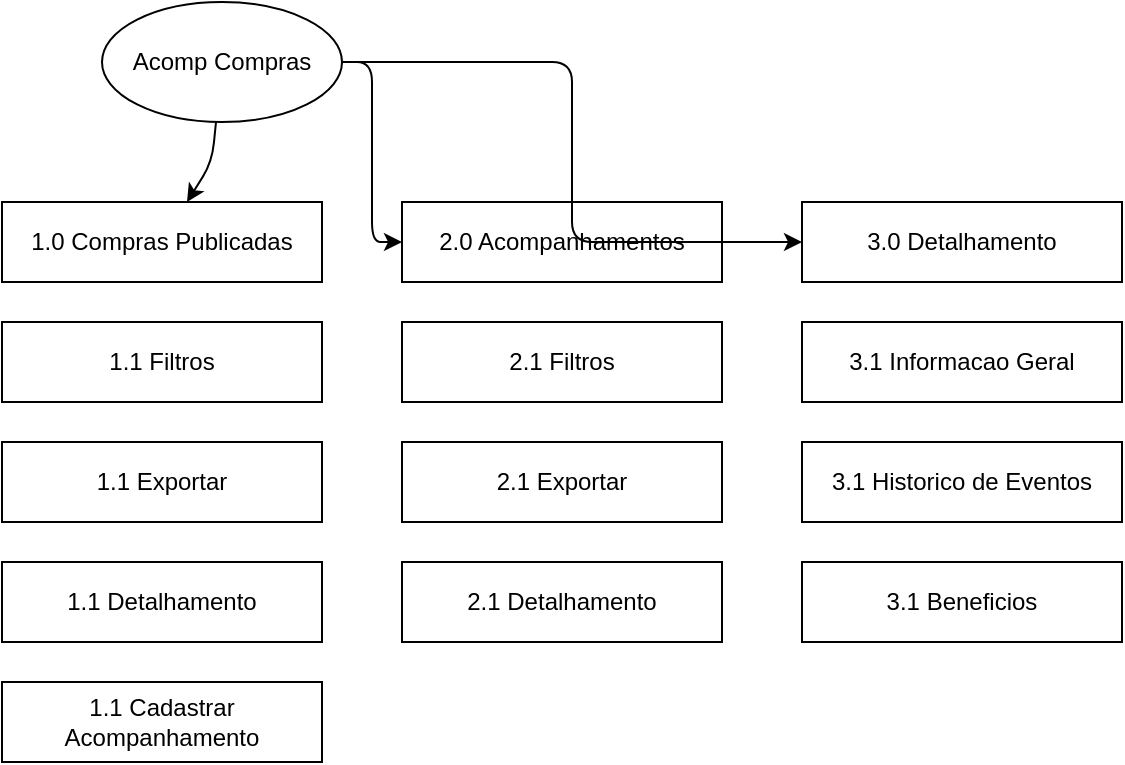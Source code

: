 <mxfile version="24.5.5" type="github">
  <diagram name="Acomp Compras" id="jbvwtO1sj83NuoAMBhrU">
    <mxGraphModel dx="1434" dy="756" grid="1" gridSize="10" guides="1" tooltips="1" connect="1" arrows="1" fold="1" page="1" pageScale="1" pageWidth="827" pageHeight="1169" math="0" shadow="0">
      <root>
        <mxCell id="0" />
        <mxCell id="1" parent="0" />
        <mxCell id="CUN_fL8wx2eFcTkcVCGF-1" value="Acomp Compras" style="ellipse;whiteSpace=wrap;html=1;" vertex="1" parent="1">
          <mxGeometry x="200" y="100" width="120" height="60" as="geometry" />
        </mxCell>
        <mxCell id="CUN_fL8wx2eFcTkcVCGF-2" value="1.0 Compras Publicadas" style="rectangle;whiteSpace=wrap;html=1;" vertex="1" parent="1">
          <mxGeometry x="150" y="200" width="160" height="40" as="geometry" />
        </mxCell>
        <mxCell id="CUN_fL8wx2eFcTkcVCGF-3" value="2.0 Acompanhamentos" style="rectangle;whiteSpace=wrap;html=1;" vertex="1" parent="1">
          <mxGeometry x="350" y="200" width="160" height="40" as="geometry" />
        </mxCell>
        <mxCell id="CUN_fL8wx2eFcTkcVCGF-4" value="3.0 Detalhamento" style="rectangle;whiteSpace=wrap;html=1;" vertex="1" parent="1">
          <mxGeometry x="550" y="200" width="160" height="40" as="geometry" />
        </mxCell>
        <mxCell id="CUN_fL8wx2eFcTkcVCGF-5" value="1.1 Filtros" style="rectangle;whiteSpace=wrap;html=1;" vertex="1" parent="1">
          <mxGeometry x="150" y="260" width="160" height="40" as="geometry" />
        </mxCell>
        <mxCell id="CUN_fL8wx2eFcTkcVCGF-6" value="1.1 Exportar" style="rectangle;whiteSpace=wrap;html=1;" vertex="1" parent="1">
          <mxGeometry x="150" y="320" width="160" height="40" as="geometry" />
        </mxCell>
        <mxCell id="CUN_fL8wx2eFcTkcVCGF-7" value="1.1 Detalhamento" style="rectangle;whiteSpace=wrap;html=1;" vertex="1" parent="1">
          <mxGeometry x="150" y="380" width="160" height="40" as="geometry" />
        </mxCell>
        <mxCell id="CUN_fL8wx2eFcTkcVCGF-8" value="1.1 Cadastrar Acompanhamento" style="rectangle;whiteSpace=wrap;html=1;" vertex="1" parent="1">
          <mxGeometry x="150" y="440" width="160" height="40" as="geometry" />
        </mxCell>
        <mxCell id="CUN_fL8wx2eFcTkcVCGF-9" value="2.1 Filtros" style="rectangle;whiteSpace=wrap;html=1;" vertex="1" parent="1">
          <mxGeometry x="350" y="260" width="160" height="40" as="geometry" />
        </mxCell>
        <mxCell id="CUN_fL8wx2eFcTkcVCGF-10" value="2.1 Exportar" style="rectangle;whiteSpace=wrap;html=1;" vertex="1" parent="1">
          <mxGeometry x="350" y="320" width="160" height="40" as="geometry" />
        </mxCell>
        <mxCell id="CUN_fL8wx2eFcTkcVCGF-11" value="2.1 Detalhamento" style="rectangle;whiteSpace=wrap;html=1;" vertex="1" parent="1">
          <mxGeometry x="350" y="380" width="160" height="40" as="geometry" />
        </mxCell>
        <mxCell id="CUN_fL8wx2eFcTkcVCGF-12" value="3.1 Informacao Geral" style="rectangle;whiteSpace=wrap;html=1;" vertex="1" parent="1">
          <mxGeometry x="550" y="260" width="160" height="40" as="geometry" />
        </mxCell>
        <mxCell id="CUN_fL8wx2eFcTkcVCGF-13" value="3.1 Historico de Eventos" style="rectangle;whiteSpace=wrap;html=1;" vertex="1" parent="1">
          <mxGeometry x="550" y="320" width="160" height="40" as="geometry" />
        </mxCell>
        <mxCell id="CUN_fL8wx2eFcTkcVCGF-14" value="3.1 Beneficios" style="rectangle;whiteSpace=wrap;html=1;" vertex="1" parent="1">
          <mxGeometry x="550" y="380" width="160" height="40" as="geometry" />
        </mxCell>
        <mxCell id="CUN_fL8wx2eFcTkcVCGF-15" style="edgeStyle=elbowEdgeStyle;orthogonal=0;jettySize=auto;html=1;" edge="1" parent="1" source="CUN_fL8wx2eFcTkcVCGF-1" target="CUN_fL8wx2eFcTkcVCGF-2">
          <mxGeometry relative="1" as="geometry" />
        </mxCell>
        <mxCell id="CUN_fL8wx2eFcTkcVCGF-16" style="edgeStyle=elbowEdgeStyle;orthogonal=0;jettySize=auto;html=1;" edge="1" parent="1" source="CUN_fL8wx2eFcTkcVCGF-1" target="CUN_fL8wx2eFcTkcVCGF-3">
          <mxGeometry relative="1" as="geometry" />
        </mxCell>
        <mxCell id="CUN_fL8wx2eFcTkcVCGF-17" style="edgeStyle=elbowEdgeStyle;orthogonal=0;jettySize=auto;html=1;" edge="1" parent="1" source="CUN_fL8wx2eFcTkcVCGF-1" target="CUN_fL8wx2eFcTkcVCGF-4">
          <mxGeometry relative="1" as="geometry" />
        </mxCell>
      </root>
    </mxGraphModel>
  </diagram>
</mxfile>
